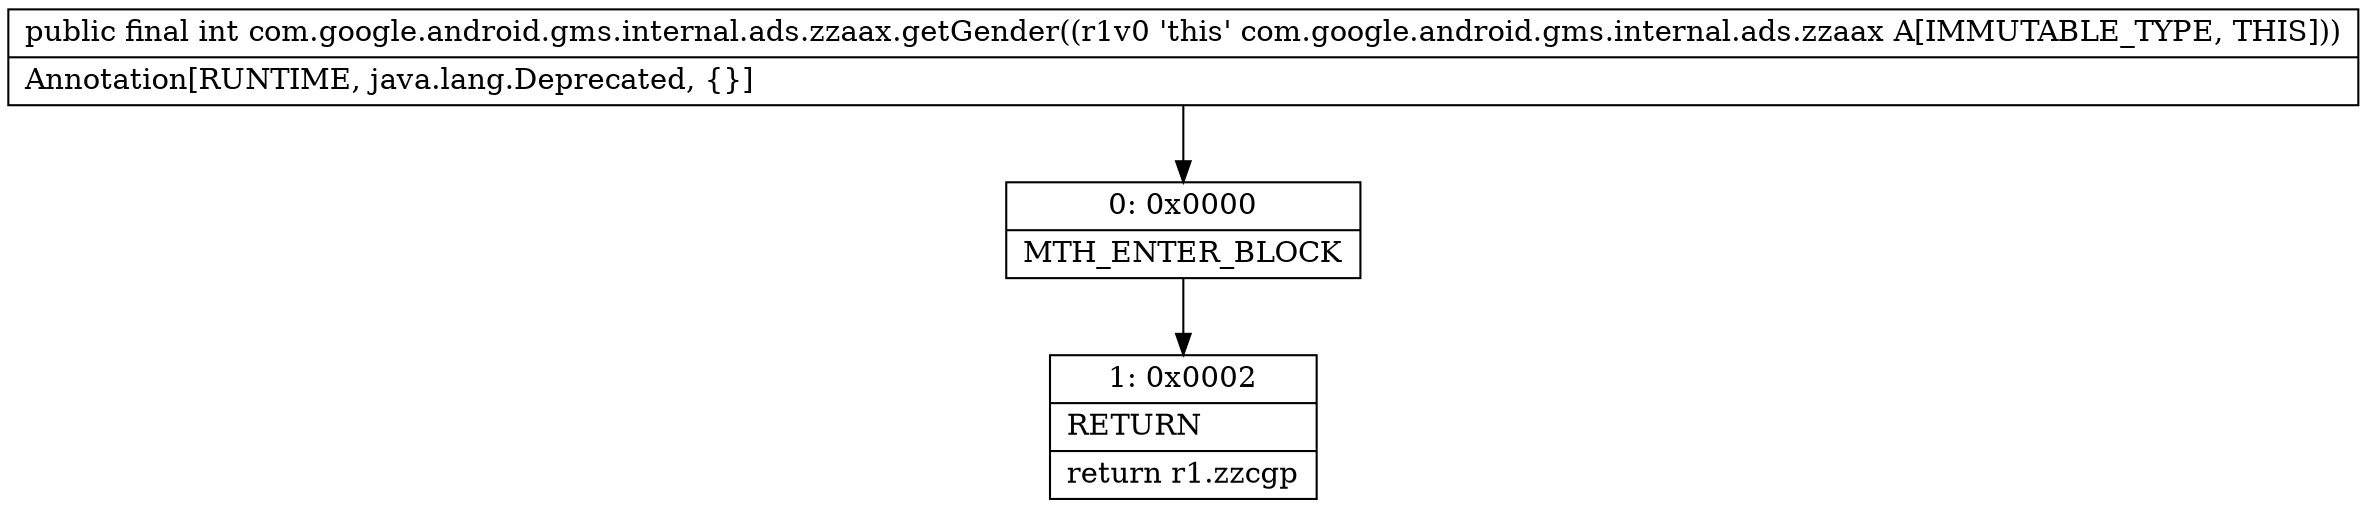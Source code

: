 digraph "CFG forcom.google.android.gms.internal.ads.zzaax.getGender()I" {
Node_0 [shape=record,label="{0\:\ 0x0000|MTH_ENTER_BLOCK\l}"];
Node_1 [shape=record,label="{1\:\ 0x0002|RETURN\l|return r1.zzcgp\l}"];
MethodNode[shape=record,label="{public final int com.google.android.gms.internal.ads.zzaax.getGender((r1v0 'this' com.google.android.gms.internal.ads.zzaax A[IMMUTABLE_TYPE, THIS]))  | Annotation[RUNTIME, java.lang.Deprecated, \{\}]\l}"];
MethodNode -> Node_0;
Node_0 -> Node_1;
}

